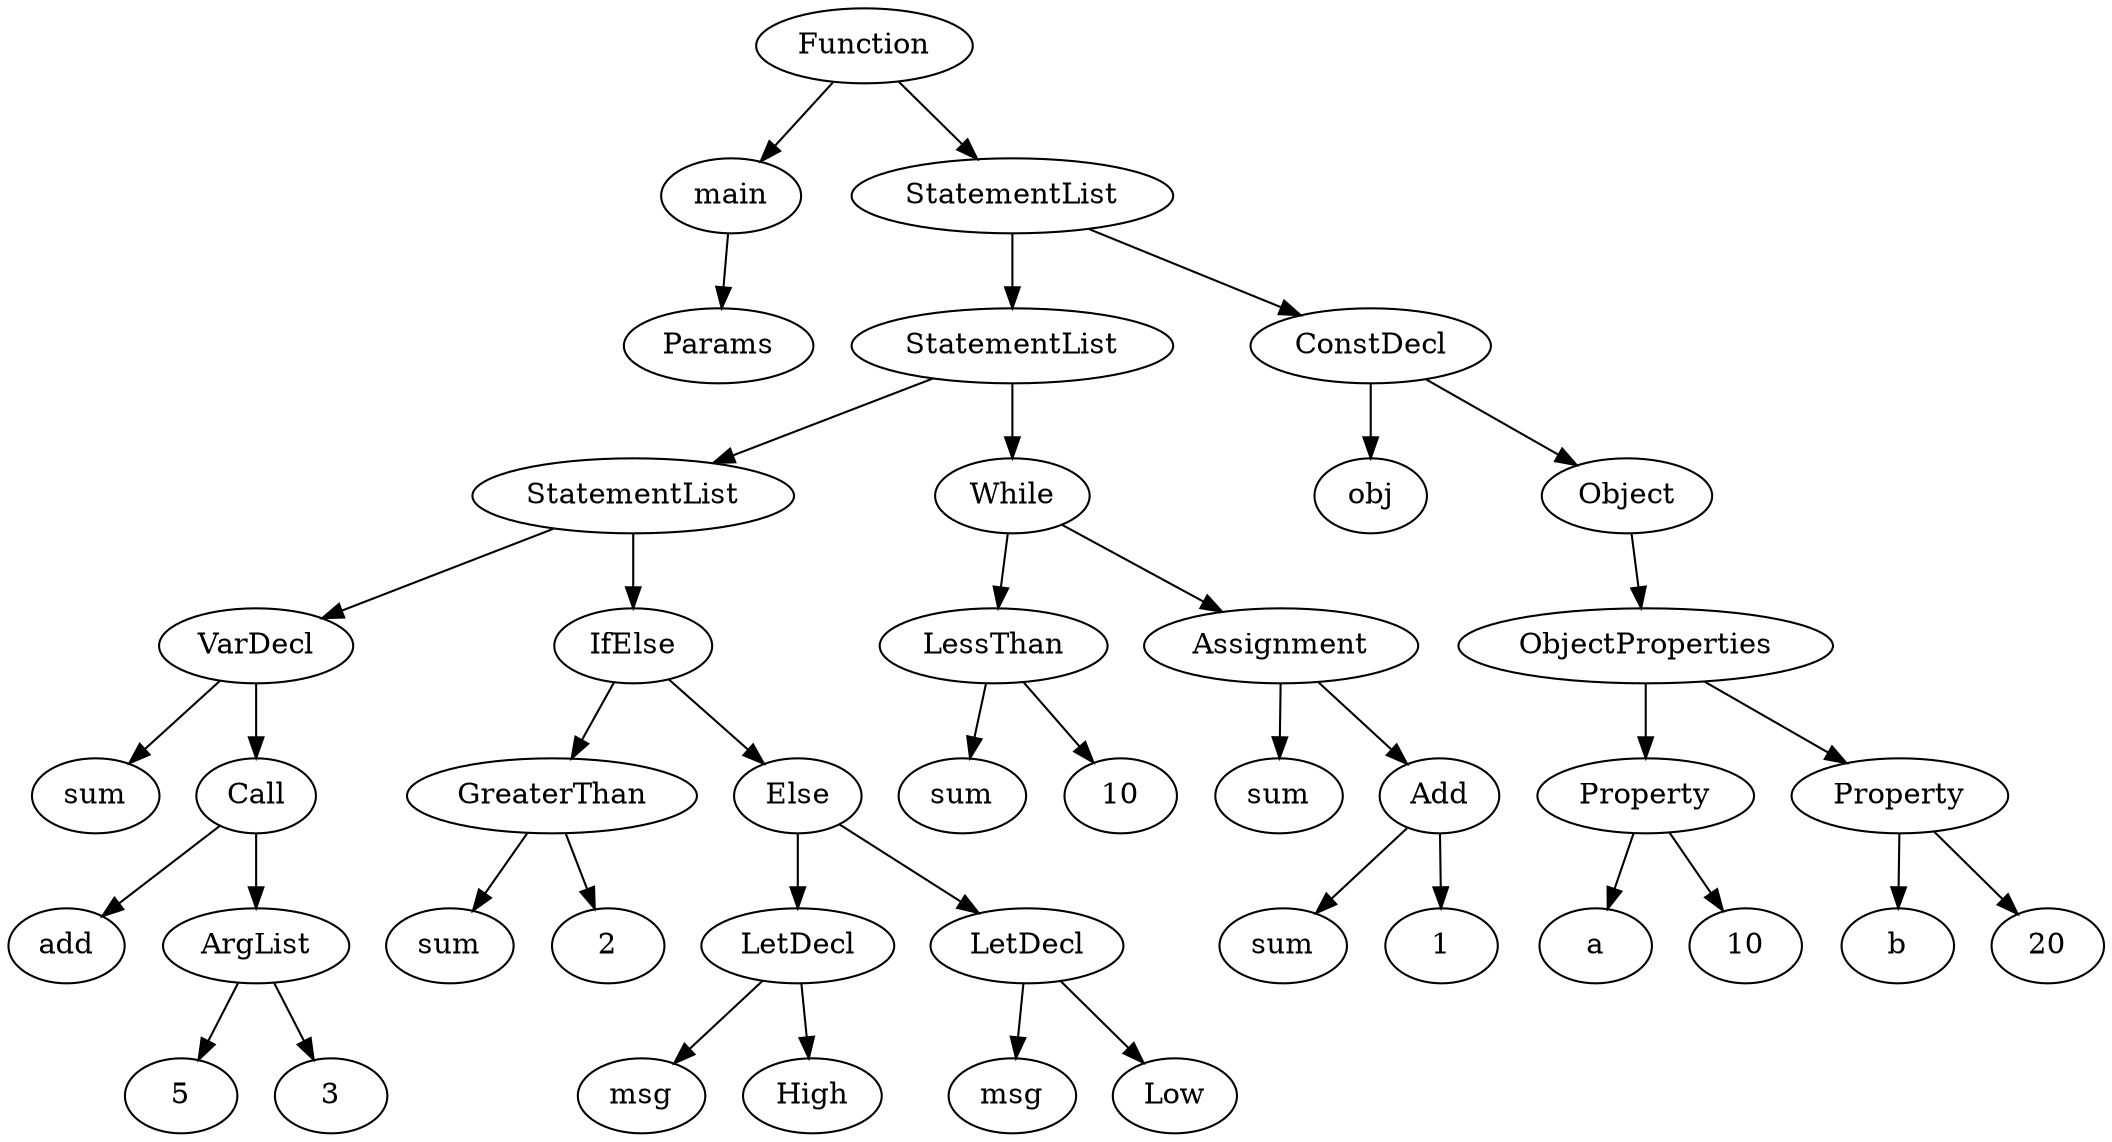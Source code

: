 digraph AST {
  node0 [label="Function"];
  node1 [label="main"];
  node2 [label="Params"];
  node1 -> node2;
  node0 -> node1;
  node3 [label="StatementList"];
  node4 [label="StatementList"];
  node5 [label="StatementList"];
  node6 [label="VarDecl"];
  node7 [label="sum"];
  node6 -> node7;
  node8 [label="Call"];
  node9 [label="add"];
  node8 -> node9;
  node10 [label="ArgList"];
  node11 [label="5"];
  node10 -> node11;
  node12 [label="3"];
  node10 -> node12;
  node8 -> node10;
  node6 -> node8;
  node5 -> node6;
  node13 [label="IfElse"];
  node14 [label="GreaterThan"];
  node15 [label="sum"];
  node14 -> node15;
  node16 [label="2"];
  node14 -> node16;
  node13 -> node14;
  node17 [label="Else"];
  node18 [label="LetDecl"];
  node19 [label="msg"];
  node18 -> node19;
  node20 [label="High"];
  node18 -> node20;
  node17 -> node18;
  node21 [label="LetDecl"];
  node22 [label="msg"];
  node21 -> node22;
  node23 [label="Low"];
  node21 -> node23;
  node17 -> node21;
  node13 -> node17;
  node5 -> node13;
  node4 -> node5;
  node24 [label="While"];
  node25 [label="LessThan"];
  node26 [label="sum"];
  node25 -> node26;
  node27 [label="10"];
  node25 -> node27;
  node24 -> node25;
  node28 [label="Assignment"];
  node29 [label="sum"];
  node28 -> node29;
  node30 [label="Add"];
  node31 [label="sum"];
  node30 -> node31;
  node32 [label="1"];
  node30 -> node32;
  node28 -> node30;
  node24 -> node28;
  node4 -> node24;
  node3 -> node4;
  node33 [label="ConstDecl"];
  node34 [label="obj"];
  node33 -> node34;
  node35 [label="Object"];
  node36 [label="ObjectProperties"];
  node37 [label="Property"];
  node38 [label="a"];
  node37 -> node38;
  node39 [label="10"];
  node37 -> node39;
  node36 -> node37;
  node40 [label="Property"];
  node41 [label="b"];
  node40 -> node41;
  node42 [label="20"];
  node40 -> node42;
  node36 -> node40;
  node35 -> node36;
  node33 -> node35;
  node3 -> node33;
  node0 -> node3;
}
